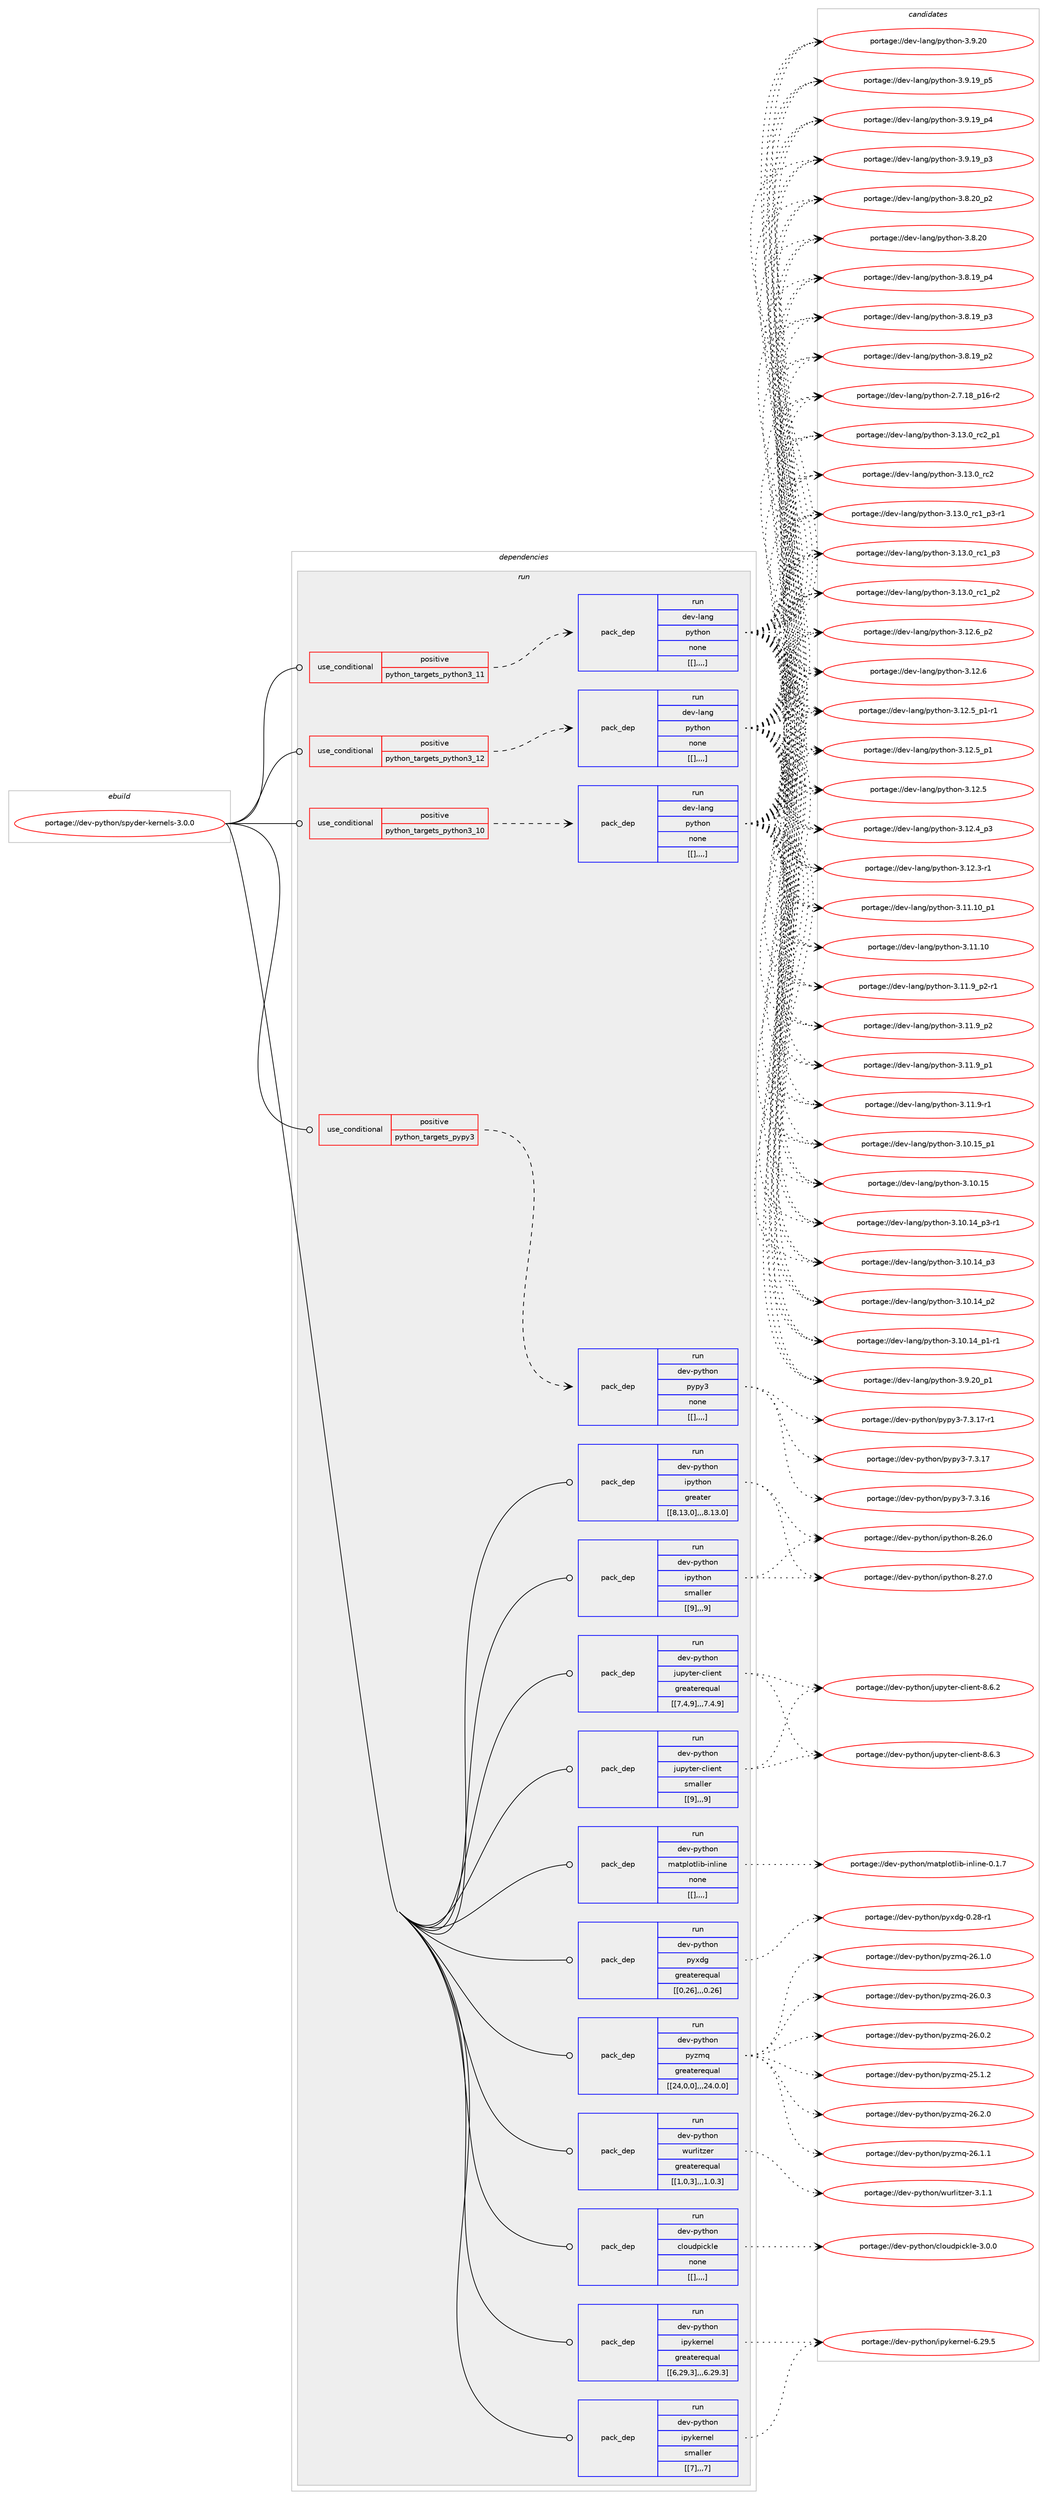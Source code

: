 digraph prolog {

# *************
# Graph options
# *************

newrank=true;
concentrate=true;
compound=true;
graph [rankdir=LR,fontname=Helvetica,fontsize=10,ranksep=1.5];#, ranksep=2.5, nodesep=0.2];
edge  [arrowhead=vee];
node  [fontname=Helvetica,fontsize=10];

# **********
# The ebuild
# **********

subgraph cluster_leftcol {
color=gray;
label=<<i>ebuild</i>>;
id [label="portage://dev-python/spyder-kernels-3.0.0", color=red, width=4, href="../dev-python/spyder-kernels-3.0.0.svg"];
}

# ****************
# The dependencies
# ****************

subgraph cluster_midcol {
color=gray;
label=<<i>dependencies</i>>;
subgraph cluster_compile {
fillcolor="#eeeeee";
style=filled;
label=<<i>compile</i>>;
}
subgraph cluster_compileandrun {
fillcolor="#eeeeee";
style=filled;
label=<<i>compile and run</i>>;
}
subgraph cluster_run {
fillcolor="#eeeeee";
style=filled;
label=<<i>run</i>>;
subgraph cond41683 {
dependency167643 [label=<<TABLE BORDER="0" CELLBORDER="1" CELLSPACING="0" CELLPADDING="4"><TR><TD ROWSPAN="3" CELLPADDING="10">use_conditional</TD></TR><TR><TD>positive</TD></TR><TR><TD>python_targets_pypy3</TD></TR></TABLE>>, shape=none, color=red];
subgraph pack124702 {
dependency167644 [label=<<TABLE BORDER="0" CELLBORDER="1" CELLSPACING="0" CELLPADDING="4" WIDTH="220"><TR><TD ROWSPAN="6" CELLPADDING="30">pack_dep</TD></TR><TR><TD WIDTH="110">run</TD></TR><TR><TD>dev-python</TD></TR><TR><TD>pypy3</TD></TR><TR><TD>none</TD></TR><TR><TD>[[],,,,]</TD></TR></TABLE>>, shape=none, color=blue];
}
dependency167643:e -> dependency167644:w [weight=20,style="dashed",arrowhead="vee"];
}
id:e -> dependency167643:w [weight=20,style="solid",arrowhead="odot"];
subgraph cond41684 {
dependency167645 [label=<<TABLE BORDER="0" CELLBORDER="1" CELLSPACING="0" CELLPADDING="4"><TR><TD ROWSPAN="3" CELLPADDING="10">use_conditional</TD></TR><TR><TD>positive</TD></TR><TR><TD>python_targets_python3_10</TD></TR></TABLE>>, shape=none, color=red];
subgraph pack124703 {
dependency167646 [label=<<TABLE BORDER="0" CELLBORDER="1" CELLSPACING="0" CELLPADDING="4" WIDTH="220"><TR><TD ROWSPAN="6" CELLPADDING="30">pack_dep</TD></TR><TR><TD WIDTH="110">run</TD></TR><TR><TD>dev-lang</TD></TR><TR><TD>python</TD></TR><TR><TD>none</TD></TR><TR><TD>[[],,,,]</TD></TR></TABLE>>, shape=none, color=blue];
}
dependency167645:e -> dependency167646:w [weight=20,style="dashed",arrowhead="vee"];
}
id:e -> dependency167645:w [weight=20,style="solid",arrowhead="odot"];
subgraph cond41685 {
dependency167647 [label=<<TABLE BORDER="0" CELLBORDER="1" CELLSPACING="0" CELLPADDING="4"><TR><TD ROWSPAN="3" CELLPADDING="10">use_conditional</TD></TR><TR><TD>positive</TD></TR><TR><TD>python_targets_python3_11</TD></TR></TABLE>>, shape=none, color=red];
subgraph pack124704 {
dependency167648 [label=<<TABLE BORDER="0" CELLBORDER="1" CELLSPACING="0" CELLPADDING="4" WIDTH="220"><TR><TD ROWSPAN="6" CELLPADDING="30">pack_dep</TD></TR><TR><TD WIDTH="110">run</TD></TR><TR><TD>dev-lang</TD></TR><TR><TD>python</TD></TR><TR><TD>none</TD></TR><TR><TD>[[],,,,]</TD></TR></TABLE>>, shape=none, color=blue];
}
dependency167647:e -> dependency167648:w [weight=20,style="dashed",arrowhead="vee"];
}
id:e -> dependency167647:w [weight=20,style="solid",arrowhead="odot"];
subgraph cond41686 {
dependency167649 [label=<<TABLE BORDER="0" CELLBORDER="1" CELLSPACING="0" CELLPADDING="4"><TR><TD ROWSPAN="3" CELLPADDING="10">use_conditional</TD></TR><TR><TD>positive</TD></TR><TR><TD>python_targets_python3_12</TD></TR></TABLE>>, shape=none, color=red];
subgraph pack124705 {
dependency167650 [label=<<TABLE BORDER="0" CELLBORDER="1" CELLSPACING="0" CELLPADDING="4" WIDTH="220"><TR><TD ROWSPAN="6" CELLPADDING="30">pack_dep</TD></TR><TR><TD WIDTH="110">run</TD></TR><TR><TD>dev-lang</TD></TR><TR><TD>python</TD></TR><TR><TD>none</TD></TR><TR><TD>[[],,,,]</TD></TR></TABLE>>, shape=none, color=blue];
}
dependency167649:e -> dependency167650:w [weight=20,style="dashed",arrowhead="vee"];
}
id:e -> dependency167649:w [weight=20,style="solid",arrowhead="odot"];
subgraph pack124706 {
dependency167651 [label=<<TABLE BORDER="0" CELLBORDER="1" CELLSPACING="0" CELLPADDING="4" WIDTH="220"><TR><TD ROWSPAN="6" CELLPADDING="30">pack_dep</TD></TR><TR><TD WIDTH="110">run</TD></TR><TR><TD>dev-python</TD></TR><TR><TD>cloudpickle</TD></TR><TR><TD>none</TD></TR><TR><TD>[[],,,,]</TD></TR></TABLE>>, shape=none, color=blue];
}
id:e -> dependency167651:w [weight=20,style="solid",arrowhead="odot"];
subgraph pack124707 {
dependency167652 [label=<<TABLE BORDER="0" CELLBORDER="1" CELLSPACING="0" CELLPADDING="4" WIDTH="220"><TR><TD ROWSPAN="6" CELLPADDING="30">pack_dep</TD></TR><TR><TD WIDTH="110">run</TD></TR><TR><TD>dev-python</TD></TR><TR><TD>ipykernel</TD></TR><TR><TD>greaterequal</TD></TR><TR><TD>[[6,29,3],,,6.29.3]</TD></TR></TABLE>>, shape=none, color=blue];
}
id:e -> dependency167652:w [weight=20,style="solid",arrowhead="odot"];
subgraph pack124708 {
dependency167653 [label=<<TABLE BORDER="0" CELLBORDER="1" CELLSPACING="0" CELLPADDING="4" WIDTH="220"><TR><TD ROWSPAN="6" CELLPADDING="30">pack_dep</TD></TR><TR><TD WIDTH="110">run</TD></TR><TR><TD>dev-python</TD></TR><TR><TD>ipykernel</TD></TR><TR><TD>smaller</TD></TR><TR><TD>[[7],,,7]</TD></TR></TABLE>>, shape=none, color=blue];
}
id:e -> dependency167653:w [weight=20,style="solid",arrowhead="odot"];
subgraph pack124709 {
dependency167654 [label=<<TABLE BORDER="0" CELLBORDER="1" CELLSPACING="0" CELLPADDING="4" WIDTH="220"><TR><TD ROWSPAN="6" CELLPADDING="30">pack_dep</TD></TR><TR><TD WIDTH="110">run</TD></TR><TR><TD>dev-python</TD></TR><TR><TD>ipython</TD></TR><TR><TD>greater</TD></TR><TR><TD>[[8,13,0],,,8.13.0]</TD></TR></TABLE>>, shape=none, color=blue];
}
id:e -> dependency167654:w [weight=20,style="solid",arrowhead="odot"];
subgraph pack124710 {
dependency167655 [label=<<TABLE BORDER="0" CELLBORDER="1" CELLSPACING="0" CELLPADDING="4" WIDTH="220"><TR><TD ROWSPAN="6" CELLPADDING="30">pack_dep</TD></TR><TR><TD WIDTH="110">run</TD></TR><TR><TD>dev-python</TD></TR><TR><TD>ipython</TD></TR><TR><TD>smaller</TD></TR><TR><TD>[[9],,,9]</TD></TR></TABLE>>, shape=none, color=blue];
}
id:e -> dependency167655:w [weight=20,style="solid",arrowhead="odot"];
subgraph pack124711 {
dependency167656 [label=<<TABLE BORDER="0" CELLBORDER="1" CELLSPACING="0" CELLPADDING="4" WIDTH="220"><TR><TD ROWSPAN="6" CELLPADDING="30">pack_dep</TD></TR><TR><TD WIDTH="110">run</TD></TR><TR><TD>dev-python</TD></TR><TR><TD>jupyter-client</TD></TR><TR><TD>greaterequal</TD></TR><TR><TD>[[7,4,9],,,7.4.9]</TD></TR></TABLE>>, shape=none, color=blue];
}
id:e -> dependency167656:w [weight=20,style="solid",arrowhead="odot"];
subgraph pack124712 {
dependency167657 [label=<<TABLE BORDER="0" CELLBORDER="1" CELLSPACING="0" CELLPADDING="4" WIDTH="220"><TR><TD ROWSPAN="6" CELLPADDING="30">pack_dep</TD></TR><TR><TD WIDTH="110">run</TD></TR><TR><TD>dev-python</TD></TR><TR><TD>jupyter-client</TD></TR><TR><TD>smaller</TD></TR><TR><TD>[[9],,,9]</TD></TR></TABLE>>, shape=none, color=blue];
}
id:e -> dependency167657:w [weight=20,style="solid",arrowhead="odot"];
subgraph pack124713 {
dependency167658 [label=<<TABLE BORDER="0" CELLBORDER="1" CELLSPACING="0" CELLPADDING="4" WIDTH="220"><TR><TD ROWSPAN="6" CELLPADDING="30">pack_dep</TD></TR><TR><TD WIDTH="110">run</TD></TR><TR><TD>dev-python</TD></TR><TR><TD>matplotlib-inline</TD></TR><TR><TD>none</TD></TR><TR><TD>[[],,,,]</TD></TR></TABLE>>, shape=none, color=blue];
}
id:e -> dependency167658:w [weight=20,style="solid",arrowhead="odot"];
subgraph pack124714 {
dependency167659 [label=<<TABLE BORDER="0" CELLBORDER="1" CELLSPACING="0" CELLPADDING="4" WIDTH="220"><TR><TD ROWSPAN="6" CELLPADDING="30">pack_dep</TD></TR><TR><TD WIDTH="110">run</TD></TR><TR><TD>dev-python</TD></TR><TR><TD>pyxdg</TD></TR><TR><TD>greaterequal</TD></TR><TR><TD>[[0,26],,,0.26]</TD></TR></TABLE>>, shape=none, color=blue];
}
id:e -> dependency167659:w [weight=20,style="solid",arrowhead="odot"];
subgraph pack124715 {
dependency167660 [label=<<TABLE BORDER="0" CELLBORDER="1" CELLSPACING="0" CELLPADDING="4" WIDTH="220"><TR><TD ROWSPAN="6" CELLPADDING="30">pack_dep</TD></TR><TR><TD WIDTH="110">run</TD></TR><TR><TD>dev-python</TD></TR><TR><TD>pyzmq</TD></TR><TR><TD>greaterequal</TD></TR><TR><TD>[[24,0,0],,,24.0.0]</TD></TR></TABLE>>, shape=none, color=blue];
}
id:e -> dependency167660:w [weight=20,style="solid",arrowhead="odot"];
subgraph pack124716 {
dependency167661 [label=<<TABLE BORDER="0" CELLBORDER="1" CELLSPACING="0" CELLPADDING="4" WIDTH="220"><TR><TD ROWSPAN="6" CELLPADDING="30">pack_dep</TD></TR><TR><TD WIDTH="110">run</TD></TR><TR><TD>dev-python</TD></TR><TR><TD>wurlitzer</TD></TR><TR><TD>greaterequal</TD></TR><TR><TD>[[1,0,3],,,1.0.3]</TD></TR></TABLE>>, shape=none, color=blue];
}
id:e -> dependency167661:w [weight=20,style="solid",arrowhead="odot"];
}
}

# **************
# The candidates
# **************

subgraph cluster_choices {
rank=same;
color=gray;
label=<<i>candidates</i>>;

subgraph choice124702 {
color=black;
nodesep=1;
choice100101118451121211161041111104711212111212151455546514649554511449 [label="portage://dev-python/pypy3-7.3.17-r1", color=red, width=4,href="../dev-python/pypy3-7.3.17-r1.svg"];
choice10010111845112121116104111110471121211121215145554651464955 [label="portage://dev-python/pypy3-7.3.17", color=red, width=4,href="../dev-python/pypy3-7.3.17.svg"];
choice10010111845112121116104111110471121211121215145554651464954 [label="portage://dev-python/pypy3-7.3.16", color=red, width=4,href="../dev-python/pypy3-7.3.16.svg"];
dependency167644:e -> choice100101118451121211161041111104711212111212151455546514649554511449:w [style=dotted,weight="100"];
dependency167644:e -> choice10010111845112121116104111110471121211121215145554651464955:w [style=dotted,weight="100"];
dependency167644:e -> choice10010111845112121116104111110471121211121215145554651464954:w [style=dotted,weight="100"];
}
subgraph choice124703 {
color=black;
nodesep=1;
choice100101118451089711010347112121116104111110455146495146489511499509511249 [label="portage://dev-lang/python-3.13.0_rc2_p1", color=red, width=4,href="../dev-lang/python-3.13.0_rc2_p1.svg"];
choice10010111845108971101034711212111610411111045514649514648951149950 [label="portage://dev-lang/python-3.13.0_rc2", color=red, width=4,href="../dev-lang/python-3.13.0_rc2.svg"];
choice1001011184510897110103471121211161041111104551464951464895114994995112514511449 [label="portage://dev-lang/python-3.13.0_rc1_p3-r1", color=red, width=4,href="../dev-lang/python-3.13.0_rc1_p3-r1.svg"];
choice100101118451089711010347112121116104111110455146495146489511499499511251 [label="portage://dev-lang/python-3.13.0_rc1_p3", color=red, width=4,href="../dev-lang/python-3.13.0_rc1_p3.svg"];
choice100101118451089711010347112121116104111110455146495146489511499499511250 [label="portage://dev-lang/python-3.13.0_rc1_p2", color=red, width=4,href="../dev-lang/python-3.13.0_rc1_p2.svg"];
choice100101118451089711010347112121116104111110455146495046549511250 [label="portage://dev-lang/python-3.12.6_p2", color=red, width=4,href="../dev-lang/python-3.12.6_p2.svg"];
choice10010111845108971101034711212111610411111045514649504654 [label="portage://dev-lang/python-3.12.6", color=red, width=4,href="../dev-lang/python-3.12.6.svg"];
choice1001011184510897110103471121211161041111104551464950465395112494511449 [label="portage://dev-lang/python-3.12.5_p1-r1", color=red, width=4,href="../dev-lang/python-3.12.5_p1-r1.svg"];
choice100101118451089711010347112121116104111110455146495046539511249 [label="portage://dev-lang/python-3.12.5_p1", color=red, width=4,href="../dev-lang/python-3.12.5_p1.svg"];
choice10010111845108971101034711212111610411111045514649504653 [label="portage://dev-lang/python-3.12.5", color=red, width=4,href="../dev-lang/python-3.12.5.svg"];
choice100101118451089711010347112121116104111110455146495046529511251 [label="portage://dev-lang/python-3.12.4_p3", color=red, width=4,href="../dev-lang/python-3.12.4_p3.svg"];
choice100101118451089711010347112121116104111110455146495046514511449 [label="portage://dev-lang/python-3.12.3-r1", color=red, width=4,href="../dev-lang/python-3.12.3-r1.svg"];
choice10010111845108971101034711212111610411111045514649494649489511249 [label="portage://dev-lang/python-3.11.10_p1", color=red, width=4,href="../dev-lang/python-3.11.10_p1.svg"];
choice1001011184510897110103471121211161041111104551464949464948 [label="portage://dev-lang/python-3.11.10", color=red, width=4,href="../dev-lang/python-3.11.10.svg"];
choice1001011184510897110103471121211161041111104551464949465795112504511449 [label="portage://dev-lang/python-3.11.9_p2-r1", color=red, width=4,href="../dev-lang/python-3.11.9_p2-r1.svg"];
choice100101118451089711010347112121116104111110455146494946579511250 [label="portage://dev-lang/python-3.11.9_p2", color=red, width=4,href="../dev-lang/python-3.11.9_p2.svg"];
choice100101118451089711010347112121116104111110455146494946579511249 [label="portage://dev-lang/python-3.11.9_p1", color=red, width=4,href="../dev-lang/python-3.11.9_p1.svg"];
choice100101118451089711010347112121116104111110455146494946574511449 [label="portage://dev-lang/python-3.11.9-r1", color=red, width=4,href="../dev-lang/python-3.11.9-r1.svg"];
choice10010111845108971101034711212111610411111045514649484649539511249 [label="portage://dev-lang/python-3.10.15_p1", color=red, width=4,href="../dev-lang/python-3.10.15_p1.svg"];
choice1001011184510897110103471121211161041111104551464948464953 [label="portage://dev-lang/python-3.10.15", color=red, width=4,href="../dev-lang/python-3.10.15.svg"];
choice100101118451089711010347112121116104111110455146494846495295112514511449 [label="portage://dev-lang/python-3.10.14_p3-r1", color=red, width=4,href="../dev-lang/python-3.10.14_p3-r1.svg"];
choice10010111845108971101034711212111610411111045514649484649529511251 [label="portage://dev-lang/python-3.10.14_p3", color=red, width=4,href="../dev-lang/python-3.10.14_p3.svg"];
choice10010111845108971101034711212111610411111045514649484649529511250 [label="portage://dev-lang/python-3.10.14_p2", color=red, width=4,href="../dev-lang/python-3.10.14_p2.svg"];
choice100101118451089711010347112121116104111110455146494846495295112494511449 [label="portage://dev-lang/python-3.10.14_p1-r1", color=red, width=4,href="../dev-lang/python-3.10.14_p1-r1.svg"];
choice100101118451089711010347112121116104111110455146574650489511249 [label="portage://dev-lang/python-3.9.20_p1", color=red, width=4,href="../dev-lang/python-3.9.20_p1.svg"];
choice10010111845108971101034711212111610411111045514657465048 [label="portage://dev-lang/python-3.9.20", color=red, width=4,href="../dev-lang/python-3.9.20.svg"];
choice100101118451089711010347112121116104111110455146574649579511253 [label="portage://dev-lang/python-3.9.19_p5", color=red, width=4,href="../dev-lang/python-3.9.19_p5.svg"];
choice100101118451089711010347112121116104111110455146574649579511252 [label="portage://dev-lang/python-3.9.19_p4", color=red, width=4,href="../dev-lang/python-3.9.19_p4.svg"];
choice100101118451089711010347112121116104111110455146574649579511251 [label="portage://dev-lang/python-3.9.19_p3", color=red, width=4,href="../dev-lang/python-3.9.19_p3.svg"];
choice100101118451089711010347112121116104111110455146564650489511250 [label="portage://dev-lang/python-3.8.20_p2", color=red, width=4,href="../dev-lang/python-3.8.20_p2.svg"];
choice10010111845108971101034711212111610411111045514656465048 [label="portage://dev-lang/python-3.8.20", color=red, width=4,href="../dev-lang/python-3.8.20.svg"];
choice100101118451089711010347112121116104111110455146564649579511252 [label="portage://dev-lang/python-3.8.19_p4", color=red, width=4,href="../dev-lang/python-3.8.19_p4.svg"];
choice100101118451089711010347112121116104111110455146564649579511251 [label="portage://dev-lang/python-3.8.19_p3", color=red, width=4,href="../dev-lang/python-3.8.19_p3.svg"];
choice100101118451089711010347112121116104111110455146564649579511250 [label="portage://dev-lang/python-3.8.19_p2", color=red, width=4,href="../dev-lang/python-3.8.19_p2.svg"];
choice100101118451089711010347112121116104111110455046554649569511249544511450 [label="portage://dev-lang/python-2.7.18_p16-r2", color=red, width=4,href="../dev-lang/python-2.7.18_p16-r2.svg"];
dependency167646:e -> choice100101118451089711010347112121116104111110455146495146489511499509511249:w [style=dotted,weight="100"];
dependency167646:e -> choice10010111845108971101034711212111610411111045514649514648951149950:w [style=dotted,weight="100"];
dependency167646:e -> choice1001011184510897110103471121211161041111104551464951464895114994995112514511449:w [style=dotted,weight="100"];
dependency167646:e -> choice100101118451089711010347112121116104111110455146495146489511499499511251:w [style=dotted,weight="100"];
dependency167646:e -> choice100101118451089711010347112121116104111110455146495146489511499499511250:w [style=dotted,weight="100"];
dependency167646:e -> choice100101118451089711010347112121116104111110455146495046549511250:w [style=dotted,weight="100"];
dependency167646:e -> choice10010111845108971101034711212111610411111045514649504654:w [style=dotted,weight="100"];
dependency167646:e -> choice1001011184510897110103471121211161041111104551464950465395112494511449:w [style=dotted,weight="100"];
dependency167646:e -> choice100101118451089711010347112121116104111110455146495046539511249:w [style=dotted,weight="100"];
dependency167646:e -> choice10010111845108971101034711212111610411111045514649504653:w [style=dotted,weight="100"];
dependency167646:e -> choice100101118451089711010347112121116104111110455146495046529511251:w [style=dotted,weight="100"];
dependency167646:e -> choice100101118451089711010347112121116104111110455146495046514511449:w [style=dotted,weight="100"];
dependency167646:e -> choice10010111845108971101034711212111610411111045514649494649489511249:w [style=dotted,weight="100"];
dependency167646:e -> choice1001011184510897110103471121211161041111104551464949464948:w [style=dotted,weight="100"];
dependency167646:e -> choice1001011184510897110103471121211161041111104551464949465795112504511449:w [style=dotted,weight="100"];
dependency167646:e -> choice100101118451089711010347112121116104111110455146494946579511250:w [style=dotted,weight="100"];
dependency167646:e -> choice100101118451089711010347112121116104111110455146494946579511249:w [style=dotted,weight="100"];
dependency167646:e -> choice100101118451089711010347112121116104111110455146494946574511449:w [style=dotted,weight="100"];
dependency167646:e -> choice10010111845108971101034711212111610411111045514649484649539511249:w [style=dotted,weight="100"];
dependency167646:e -> choice1001011184510897110103471121211161041111104551464948464953:w [style=dotted,weight="100"];
dependency167646:e -> choice100101118451089711010347112121116104111110455146494846495295112514511449:w [style=dotted,weight="100"];
dependency167646:e -> choice10010111845108971101034711212111610411111045514649484649529511251:w [style=dotted,weight="100"];
dependency167646:e -> choice10010111845108971101034711212111610411111045514649484649529511250:w [style=dotted,weight="100"];
dependency167646:e -> choice100101118451089711010347112121116104111110455146494846495295112494511449:w [style=dotted,weight="100"];
dependency167646:e -> choice100101118451089711010347112121116104111110455146574650489511249:w [style=dotted,weight="100"];
dependency167646:e -> choice10010111845108971101034711212111610411111045514657465048:w [style=dotted,weight="100"];
dependency167646:e -> choice100101118451089711010347112121116104111110455146574649579511253:w [style=dotted,weight="100"];
dependency167646:e -> choice100101118451089711010347112121116104111110455146574649579511252:w [style=dotted,weight="100"];
dependency167646:e -> choice100101118451089711010347112121116104111110455146574649579511251:w [style=dotted,weight="100"];
dependency167646:e -> choice100101118451089711010347112121116104111110455146564650489511250:w [style=dotted,weight="100"];
dependency167646:e -> choice10010111845108971101034711212111610411111045514656465048:w [style=dotted,weight="100"];
dependency167646:e -> choice100101118451089711010347112121116104111110455146564649579511252:w [style=dotted,weight="100"];
dependency167646:e -> choice100101118451089711010347112121116104111110455146564649579511251:w [style=dotted,weight="100"];
dependency167646:e -> choice100101118451089711010347112121116104111110455146564649579511250:w [style=dotted,weight="100"];
dependency167646:e -> choice100101118451089711010347112121116104111110455046554649569511249544511450:w [style=dotted,weight="100"];
}
subgraph choice124704 {
color=black;
nodesep=1;
choice100101118451089711010347112121116104111110455146495146489511499509511249 [label="portage://dev-lang/python-3.13.0_rc2_p1", color=red, width=4,href="../dev-lang/python-3.13.0_rc2_p1.svg"];
choice10010111845108971101034711212111610411111045514649514648951149950 [label="portage://dev-lang/python-3.13.0_rc2", color=red, width=4,href="../dev-lang/python-3.13.0_rc2.svg"];
choice1001011184510897110103471121211161041111104551464951464895114994995112514511449 [label="portage://dev-lang/python-3.13.0_rc1_p3-r1", color=red, width=4,href="../dev-lang/python-3.13.0_rc1_p3-r1.svg"];
choice100101118451089711010347112121116104111110455146495146489511499499511251 [label="portage://dev-lang/python-3.13.0_rc1_p3", color=red, width=4,href="../dev-lang/python-3.13.0_rc1_p3.svg"];
choice100101118451089711010347112121116104111110455146495146489511499499511250 [label="portage://dev-lang/python-3.13.0_rc1_p2", color=red, width=4,href="../dev-lang/python-3.13.0_rc1_p2.svg"];
choice100101118451089711010347112121116104111110455146495046549511250 [label="portage://dev-lang/python-3.12.6_p2", color=red, width=4,href="../dev-lang/python-3.12.6_p2.svg"];
choice10010111845108971101034711212111610411111045514649504654 [label="portage://dev-lang/python-3.12.6", color=red, width=4,href="../dev-lang/python-3.12.6.svg"];
choice1001011184510897110103471121211161041111104551464950465395112494511449 [label="portage://dev-lang/python-3.12.5_p1-r1", color=red, width=4,href="../dev-lang/python-3.12.5_p1-r1.svg"];
choice100101118451089711010347112121116104111110455146495046539511249 [label="portage://dev-lang/python-3.12.5_p1", color=red, width=4,href="../dev-lang/python-3.12.5_p1.svg"];
choice10010111845108971101034711212111610411111045514649504653 [label="portage://dev-lang/python-3.12.5", color=red, width=4,href="../dev-lang/python-3.12.5.svg"];
choice100101118451089711010347112121116104111110455146495046529511251 [label="portage://dev-lang/python-3.12.4_p3", color=red, width=4,href="../dev-lang/python-3.12.4_p3.svg"];
choice100101118451089711010347112121116104111110455146495046514511449 [label="portage://dev-lang/python-3.12.3-r1", color=red, width=4,href="../dev-lang/python-3.12.3-r1.svg"];
choice10010111845108971101034711212111610411111045514649494649489511249 [label="portage://dev-lang/python-3.11.10_p1", color=red, width=4,href="../dev-lang/python-3.11.10_p1.svg"];
choice1001011184510897110103471121211161041111104551464949464948 [label="portage://dev-lang/python-3.11.10", color=red, width=4,href="../dev-lang/python-3.11.10.svg"];
choice1001011184510897110103471121211161041111104551464949465795112504511449 [label="portage://dev-lang/python-3.11.9_p2-r1", color=red, width=4,href="../dev-lang/python-3.11.9_p2-r1.svg"];
choice100101118451089711010347112121116104111110455146494946579511250 [label="portage://dev-lang/python-3.11.9_p2", color=red, width=4,href="../dev-lang/python-3.11.9_p2.svg"];
choice100101118451089711010347112121116104111110455146494946579511249 [label="portage://dev-lang/python-3.11.9_p1", color=red, width=4,href="../dev-lang/python-3.11.9_p1.svg"];
choice100101118451089711010347112121116104111110455146494946574511449 [label="portage://dev-lang/python-3.11.9-r1", color=red, width=4,href="../dev-lang/python-3.11.9-r1.svg"];
choice10010111845108971101034711212111610411111045514649484649539511249 [label="portage://dev-lang/python-3.10.15_p1", color=red, width=4,href="../dev-lang/python-3.10.15_p1.svg"];
choice1001011184510897110103471121211161041111104551464948464953 [label="portage://dev-lang/python-3.10.15", color=red, width=4,href="../dev-lang/python-3.10.15.svg"];
choice100101118451089711010347112121116104111110455146494846495295112514511449 [label="portage://dev-lang/python-3.10.14_p3-r1", color=red, width=4,href="../dev-lang/python-3.10.14_p3-r1.svg"];
choice10010111845108971101034711212111610411111045514649484649529511251 [label="portage://dev-lang/python-3.10.14_p3", color=red, width=4,href="../dev-lang/python-3.10.14_p3.svg"];
choice10010111845108971101034711212111610411111045514649484649529511250 [label="portage://dev-lang/python-3.10.14_p2", color=red, width=4,href="../dev-lang/python-3.10.14_p2.svg"];
choice100101118451089711010347112121116104111110455146494846495295112494511449 [label="portage://dev-lang/python-3.10.14_p1-r1", color=red, width=4,href="../dev-lang/python-3.10.14_p1-r1.svg"];
choice100101118451089711010347112121116104111110455146574650489511249 [label="portage://dev-lang/python-3.9.20_p1", color=red, width=4,href="../dev-lang/python-3.9.20_p1.svg"];
choice10010111845108971101034711212111610411111045514657465048 [label="portage://dev-lang/python-3.9.20", color=red, width=4,href="../dev-lang/python-3.9.20.svg"];
choice100101118451089711010347112121116104111110455146574649579511253 [label="portage://dev-lang/python-3.9.19_p5", color=red, width=4,href="../dev-lang/python-3.9.19_p5.svg"];
choice100101118451089711010347112121116104111110455146574649579511252 [label="portage://dev-lang/python-3.9.19_p4", color=red, width=4,href="../dev-lang/python-3.9.19_p4.svg"];
choice100101118451089711010347112121116104111110455146574649579511251 [label="portage://dev-lang/python-3.9.19_p3", color=red, width=4,href="../dev-lang/python-3.9.19_p3.svg"];
choice100101118451089711010347112121116104111110455146564650489511250 [label="portage://dev-lang/python-3.8.20_p2", color=red, width=4,href="../dev-lang/python-3.8.20_p2.svg"];
choice10010111845108971101034711212111610411111045514656465048 [label="portage://dev-lang/python-3.8.20", color=red, width=4,href="../dev-lang/python-3.8.20.svg"];
choice100101118451089711010347112121116104111110455146564649579511252 [label="portage://dev-lang/python-3.8.19_p4", color=red, width=4,href="../dev-lang/python-3.8.19_p4.svg"];
choice100101118451089711010347112121116104111110455146564649579511251 [label="portage://dev-lang/python-3.8.19_p3", color=red, width=4,href="../dev-lang/python-3.8.19_p3.svg"];
choice100101118451089711010347112121116104111110455146564649579511250 [label="portage://dev-lang/python-3.8.19_p2", color=red, width=4,href="../dev-lang/python-3.8.19_p2.svg"];
choice100101118451089711010347112121116104111110455046554649569511249544511450 [label="portage://dev-lang/python-2.7.18_p16-r2", color=red, width=4,href="../dev-lang/python-2.7.18_p16-r2.svg"];
dependency167648:e -> choice100101118451089711010347112121116104111110455146495146489511499509511249:w [style=dotted,weight="100"];
dependency167648:e -> choice10010111845108971101034711212111610411111045514649514648951149950:w [style=dotted,weight="100"];
dependency167648:e -> choice1001011184510897110103471121211161041111104551464951464895114994995112514511449:w [style=dotted,weight="100"];
dependency167648:e -> choice100101118451089711010347112121116104111110455146495146489511499499511251:w [style=dotted,weight="100"];
dependency167648:e -> choice100101118451089711010347112121116104111110455146495146489511499499511250:w [style=dotted,weight="100"];
dependency167648:e -> choice100101118451089711010347112121116104111110455146495046549511250:w [style=dotted,weight="100"];
dependency167648:e -> choice10010111845108971101034711212111610411111045514649504654:w [style=dotted,weight="100"];
dependency167648:e -> choice1001011184510897110103471121211161041111104551464950465395112494511449:w [style=dotted,weight="100"];
dependency167648:e -> choice100101118451089711010347112121116104111110455146495046539511249:w [style=dotted,weight="100"];
dependency167648:e -> choice10010111845108971101034711212111610411111045514649504653:w [style=dotted,weight="100"];
dependency167648:e -> choice100101118451089711010347112121116104111110455146495046529511251:w [style=dotted,weight="100"];
dependency167648:e -> choice100101118451089711010347112121116104111110455146495046514511449:w [style=dotted,weight="100"];
dependency167648:e -> choice10010111845108971101034711212111610411111045514649494649489511249:w [style=dotted,weight="100"];
dependency167648:e -> choice1001011184510897110103471121211161041111104551464949464948:w [style=dotted,weight="100"];
dependency167648:e -> choice1001011184510897110103471121211161041111104551464949465795112504511449:w [style=dotted,weight="100"];
dependency167648:e -> choice100101118451089711010347112121116104111110455146494946579511250:w [style=dotted,weight="100"];
dependency167648:e -> choice100101118451089711010347112121116104111110455146494946579511249:w [style=dotted,weight="100"];
dependency167648:e -> choice100101118451089711010347112121116104111110455146494946574511449:w [style=dotted,weight="100"];
dependency167648:e -> choice10010111845108971101034711212111610411111045514649484649539511249:w [style=dotted,weight="100"];
dependency167648:e -> choice1001011184510897110103471121211161041111104551464948464953:w [style=dotted,weight="100"];
dependency167648:e -> choice100101118451089711010347112121116104111110455146494846495295112514511449:w [style=dotted,weight="100"];
dependency167648:e -> choice10010111845108971101034711212111610411111045514649484649529511251:w [style=dotted,weight="100"];
dependency167648:e -> choice10010111845108971101034711212111610411111045514649484649529511250:w [style=dotted,weight="100"];
dependency167648:e -> choice100101118451089711010347112121116104111110455146494846495295112494511449:w [style=dotted,weight="100"];
dependency167648:e -> choice100101118451089711010347112121116104111110455146574650489511249:w [style=dotted,weight="100"];
dependency167648:e -> choice10010111845108971101034711212111610411111045514657465048:w [style=dotted,weight="100"];
dependency167648:e -> choice100101118451089711010347112121116104111110455146574649579511253:w [style=dotted,weight="100"];
dependency167648:e -> choice100101118451089711010347112121116104111110455146574649579511252:w [style=dotted,weight="100"];
dependency167648:e -> choice100101118451089711010347112121116104111110455146574649579511251:w [style=dotted,weight="100"];
dependency167648:e -> choice100101118451089711010347112121116104111110455146564650489511250:w [style=dotted,weight="100"];
dependency167648:e -> choice10010111845108971101034711212111610411111045514656465048:w [style=dotted,weight="100"];
dependency167648:e -> choice100101118451089711010347112121116104111110455146564649579511252:w [style=dotted,weight="100"];
dependency167648:e -> choice100101118451089711010347112121116104111110455146564649579511251:w [style=dotted,weight="100"];
dependency167648:e -> choice100101118451089711010347112121116104111110455146564649579511250:w [style=dotted,weight="100"];
dependency167648:e -> choice100101118451089711010347112121116104111110455046554649569511249544511450:w [style=dotted,weight="100"];
}
subgraph choice124705 {
color=black;
nodesep=1;
choice100101118451089711010347112121116104111110455146495146489511499509511249 [label="portage://dev-lang/python-3.13.0_rc2_p1", color=red, width=4,href="../dev-lang/python-3.13.0_rc2_p1.svg"];
choice10010111845108971101034711212111610411111045514649514648951149950 [label="portage://dev-lang/python-3.13.0_rc2", color=red, width=4,href="../dev-lang/python-3.13.0_rc2.svg"];
choice1001011184510897110103471121211161041111104551464951464895114994995112514511449 [label="portage://dev-lang/python-3.13.0_rc1_p3-r1", color=red, width=4,href="../dev-lang/python-3.13.0_rc1_p3-r1.svg"];
choice100101118451089711010347112121116104111110455146495146489511499499511251 [label="portage://dev-lang/python-3.13.0_rc1_p3", color=red, width=4,href="../dev-lang/python-3.13.0_rc1_p3.svg"];
choice100101118451089711010347112121116104111110455146495146489511499499511250 [label="portage://dev-lang/python-3.13.0_rc1_p2", color=red, width=4,href="../dev-lang/python-3.13.0_rc1_p2.svg"];
choice100101118451089711010347112121116104111110455146495046549511250 [label="portage://dev-lang/python-3.12.6_p2", color=red, width=4,href="../dev-lang/python-3.12.6_p2.svg"];
choice10010111845108971101034711212111610411111045514649504654 [label="portage://dev-lang/python-3.12.6", color=red, width=4,href="../dev-lang/python-3.12.6.svg"];
choice1001011184510897110103471121211161041111104551464950465395112494511449 [label="portage://dev-lang/python-3.12.5_p1-r1", color=red, width=4,href="../dev-lang/python-3.12.5_p1-r1.svg"];
choice100101118451089711010347112121116104111110455146495046539511249 [label="portage://dev-lang/python-3.12.5_p1", color=red, width=4,href="../dev-lang/python-3.12.5_p1.svg"];
choice10010111845108971101034711212111610411111045514649504653 [label="portage://dev-lang/python-3.12.5", color=red, width=4,href="../dev-lang/python-3.12.5.svg"];
choice100101118451089711010347112121116104111110455146495046529511251 [label="portage://dev-lang/python-3.12.4_p3", color=red, width=4,href="../dev-lang/python-3.12.4_p3.svg"];
choice100101118451089711010347112121116104111110455146495046514511449 [label="portage://dev-lang/python-3.12.3-r1", color=red, width=4,href="../dev-lang/python-3.12.3-r1.svg"];
choice10010111845108971101034711212111610411111045514649494649489511249 [label="portage://dev-lang/python-3.11.10_p1", color=red, width=4,href="../dev-lang/python-3.11.10_p1.svg"];
choice1001011184510897110103471121211161041111104551464949464948 [label="portage://dev-lang/python-3.11.10", color=red, width=4,href="../dev-lang/python-3.11.10.svg"];
choice1001011184510897110103471121211161041111104551464949465795112504511449 [label="portage://dev-lang/python-3.11.9_p2-r1", color=red, width=4,href="../dev-lang/python-3.11.9_p2-r1.svg"];
choice100101118451089711010347112121116104111110455146494946579511250 [label="portage://dev-lang/python-3.11.9_p2", color=red, width=4,href="../dev-lang/python-3.11.9_p2.svg"];
choice100101118451089711010347112121116104111110455146494946579511249 [label="portage://dev-lang/python-3.11.9_p1", color=red, width=4,href="../dev-lang/python-3.11.9_p1.svg"];
choice100101118451089711010347112121116104111110455146494946574511449 [label="portage://dev-lang/python-3.11.9-r1", color=red, width=4,href="../dev-lang/python-3.11.9-r1.svg"];
choice10010111845108971101034711212111610411111045514649484649539511249 [label="portage://dev-lang/python-3.10.15_p1", color=red, width=4,href="../dev-lang/python-3.10.15_p1.svg"];
choice1001011184510897110103471121211161041111104551464948464953 [label="portage://dev-lang/python-3.10.15", color=red, width=4,href="../dev-lang/python-3.10.15.svg"];
choice100101118451089711010347112121116104111110455146494846495295112514511449 [label="portage://dev-lang/python-3.10.14_p3-r1", color=red, width=4,href="../dev-lang/python-3.10.14_p3-r1.svg"];
choice10010111845108971101034711212111610411111045514649484649529511251 [label="portage://dev-lang/python-3.10.14_p3", color=red, width=4,href="../dev-lang/python-3.10.14_p3.svg"];
choice10010111845108971101034711212111610411111045514649484649529511250 [label="portage://dev-lang/python-3.10.14_p2", color=red, width=4,href="../dev-lang/python-3.10.14_p2.svg"];
choice100101118451089711010347112121116104111110455146494846495295112494511449 [label="portage://dev-lang/python-3.10.14_p1-r1", color=red, width=4,href="../dev-lang/python-3.10.14_p1-r1.svg"];
choice100101118451089711010347112121116104111110455146574650489511249 [label="portage://dev-lang/python-3.9.20_p1", color=red, width=4,href="../dev-lang/python-3.9.20_p1.svg"];
choice10010111845108971101034711212111610411111045514657465048 [label="portage://dev-lang/python-3.9.20", color=red, width=4,href="../dev-lang/python-3.9.20.svg"];
choice100101118451089711010347112121116104111110455146574649579511253 [label="portage://dev-lang/python-3.9.19_p5", color=red, width=4,href="../dev-lang/python-3.9.19_p5.svg"];
choice100101118451089711010347112121116104111110455146574649579511252 [label="portage://dev-lang/python-3.9.19_p4", color=red, width=4,href="../dev-lang/python-3.9.19_p4.svg"];
choice100101118451089711010347112121116104111110455146574649579511251 [label="portage://dev-lang/python-3.9.19_p3", color=red, width=4,href="../dev-lang/python-3.9.19_p3.svg"];
choice100101118451089711010347112121116104111110455146564650489511250 [label="portage://dev-lang/python-3.8.20_p2", color=red, width=4,href="../dev-lang/python-3.8.20_p2.svg"];
choice10010111845108971101034711212111610411111045514656465048 [label="portage://dev-lang/python-3.8.20", color=red, width=4,href="../dev-lang/python-3.8.20.svg"];
choice100101118451089711010347112121116104111110455146564649579511252 [label="portage://dev-lang/python-3.8.19_p4", color=red, width=4,href="../dev-lang/python-3.8.19_p4.svg"];
choice100101118451089711010347112121116104111110455146564649579511251 [label="portage://dev-lang/python-3.8.19_p3", color=red, width=4,href="../dev-lang/python-3.8.19_p3.svg"];
choice100101118451089711010347112121116104111110455146564649579511250 [label="portage://dev-lang/python-3.8.19_p2", color=red, width=4,href="../dev-lang/python-3.8.19_p2.svg"];
choice100101118451089711010347112121116104111110455046554649569511249544511450 [label="portage://dev-lang/python-2.7.18_p16-r2", color=red, width=4,href="../dev-lang/python-2.7.18_p16-r2.svg"];
dependency167650:e -> choice100101118451089711010347112121116104111110455146495146489511499509511249:w [style=dotted,weight="100"];
dependency167650:e -> choice10010111845108971101034711212111610411111045514649514648951149950:w [style=dotted,weight="100"];
dependency167650:e -> choice1001011184510897110103471121211161041111104551464951464895114994995112514511449:w [style=dotted,weight="100"];
dependency167650:e -> choice100101118451089711010347112121116104111110455146495146489511499499511251:w [style=dotted,weight="100"];
dependency167650:e -> choice100101118451089711010347112121116104111110455146495146489511499499511250:w [style=dotted,weight="100"];
dependency167650:e -> choice100101118451089711010347112121116104111110455146495046549511250:w [style=dotted,weight="100"];
dependency167650:e -> choice10010111845108971101034711212111610411111045514649504654:w [style=dotted,weight="100"];
dependency167650:e -> choice1001011184510897110103471121211161041111104551464950465395112494511449:w [style=dotted,weight="100"];
dependency167650:e -> choice100101118451089711010347112121116104111110455146495046539511249:w [style=dotted,weight="100"];
dependency167650:e -> choice10010111845108971101034711212111610411111045514649504653:w [style=dotted,weight="100"];
dependency167650:e -> choice100101118451089711010347112121116104111110455146495046529511251:w [style=dotted,weight="100"];
dependency167650:e -> choice100101118451089711010347112121116104111110455146495046514511449:w [style=dotted,weight="100"];
dependency167650:e -> choice10010111845108971101034711212111610411111045514649494649489511249:w [style=dotted,weight="100"];
dependency167650:e -> choice1001011184510897110103471121211161041111104551464949464948:w [style=dotted,weight="100"];
dependency167650:e -> choice1001011184510897110103471121211161041111104551464949465795112504511449:w [style=dotted,weight="100"];
dependency167650:e -> choice100101118451089711010347112121116104111110455146494946579511250:w [style=dotted,weight="100"];
dependency167650:e -> choice100101118451089711010347112121116104111110455146494946579511249:w [style=dotted,weight="100"];
dependency167650:e -> choice100101118451089711010347112121116104111110455146494946574511449:w [style=dotted,weight="100"];
dependency167650:e -> choice10010111845108971101034711212111610411111045514649484649539511249:w [style=dotted,weight="100"];
dependency167650:e -> choice1001011184510897110103471121211161041111104551464948464953:w [style=dotted,weight="100"];
dependency167650:e -> choice100101118451089711010347112121116104111110455146494846495295112514511449:w [style=dotted,weight="100"];
dependency167650:e -> choice10010111845108971101034711212111610411111045514649484649529511251:w [style=dotted,weight="100"];
dependency167650:e -> choice10010111845108971101034711212111610411111045514649484649529511250:w [style=dotted,weight="100"];
dependency167650:e -> choice100101118451089711010347112121116104111110455146494846495295112494511449:w [style=dotted,weight="100"];
dependency167650:e -> choice100101118451089711010347112121116104111110455146574650489511249:w [style=dotted,weight="100"];
dependency167650:e -> choice10010111845108971101034711212111610411111045514657465048:w [style=dotted,weight="100"];
dependency167650:e -> choice100101118451089711010347112121116104111110455146574649579511253:w [style=dotted,weight="100"];
dependency167650:e -> choice100101118451089711010347112121116104111110455146574649579511252:w [style=dotted,weight="100"];
dependency167650:e -> choice100101118451089711010347112121116104111110455146574649579511251:w [style=dotted,weight="100"];
dependency167650:e -> choice100101118451089711010347112121116104111110455146564650489511250:w [style=dotted,weight="100"];
dependency167650:e -> choice10010111845108971101034711212111610411111045514656465048:w [style=dotted,weight="100"];
dependency167650:e -> choice100101118451089711010347112121116104111110455146564649579511252:w [style=dotted,weight="100"];
dependency167650:e -> choice100101118451089711010347112121116104111110455146564649579511251:w [style=dotted,weight="100"];
dependency167650:e -> choice100101118451089711010347112121116104111110455146564649579511250:w [style=dotted,weight="100"];
dependency167650:e -> choice100101118451089711010347112121116104111110455046554649569511249544511450:w [style=dotted,weight="100"];
}
subgraph choice124706 {
color=black;
nodesep=1;
choice10010111845112121116104111110479910811111710011210599107108101455146484648 [label="portage://dev-python/cloudpickle-3.0.0", color=red, width=4,href="../dev-python/cloudpickle-3.0.0.svg"];
dependency167651:e -> choice10010111845112121116104111110479910811111710011210599107108101455146484648:w [style=dotted,weight="100"];
}
subgraph choice124707 {
color=black;
nodesep=1;
choice100101118451121211161041111104710511212110710111411010110845544650574653 [label="portage://dev-python/ipykernel-6.29.5", color=red, width=4,href="../dev-python/ipykernel-6.29.5.svg"];
dependency167652:e -> choice100101118451121211161041111104710511212110710111411010110845544650574653:w [style=dotted,weight="100"];
}
subgraph choice124708 {
color=black;
nodesep=1;
choice100101118451121211161041111104710511212110710111411010110845544650574653 [label="portage://dev-python/ipykernel-6.29.5", color=red, width=4,href="../dev-python/ipykernel-6.29.5.svg"];
dependency167653:e -> choice100101118451121211161041111104710511212110710111411010110845544650574653:w [style=dotted,weight="100"];
}
subgraph choice124709 {
color=black;
nodesep=1;
choice100101118451121211161041111104710511212111610411111045564650554648 [label="portage://dev-python/ipython-8.27.0", color=red, width=4,href="../dev-python/ipython-8.27.0.svg"];
choice100101118451121211161041111104710511212111610411111045564650544648 [label="portage://dev-python/ipython-8.26.0", color=red, width=4,href="../dev-python/ipython-8.26.0.svg"];
dependency167654:e -> choice100101118451121211161041111104710511212111610411111045564650554648:w [style=dotted,weight="100"];
dependency167654:e -> choice100101118451121211161041111104710511212111610411111045564650544648:w [style=dotted,weight="100"];
}
subgraph choice124710 {
color=black;
nodesep=1;
choice100101118451121211161041111104710511212111610411111045564650554648 [label="portage://dev-python/ipython-8.27.0", color=red, width=4,href="../dev-python/ipython-8.27.0.svg"];
choice100101118451121211161041111104710511212111610411111045564650544648 [label="portage://dev-python/ipython-8.26.0", color=red, width=4,href="../dev-python/ipython-8.26.0.svg"];
dependency167655:e -> choice100101118451121211161041111104710511212111610411111045564650554648:w [style=dotted,weight="100"];
dependency167655:e -> choice100101118451121211161041111104710511212111610411111045564650544648:w [style=dotted,weight="100"];
}
subgraph choice124711 {
color=black;
nodesep=1;
choice10010111845112121116104111110471061171121211161011144599108105101110116455646544651 [label="portage://dev-python/jupyter-client-8.6.3", color=red, width=4,href="../dev-python/jupyter-client-8.6.3.svg"];
choice10010111845112121116104111110471061171121211161011144599108105101110116455646544650 [label="portage://dev-python/jupyter-client-8.6.2", color=red, width=4,href="../dev-python/jupyter-client-8.6.2.svg"];
dependency167656:e -> choice10010111845112121116104111110471061171121211161011144599108105101110116455646544651:w [style=dotted,weight="100"];
dependency167656:e -> choice10010111845112121116104111110471061171121211161011144599108105101110116455646544650:w [style=dotted,weight="100"];
}
subgraph choice124712 {
color=black;
nodesep=1;
choice10010111845112121116104111110471061171121211161011144599108105101110116455646544651 [label="portage://dev-python/jupyter-client-8.6.3", color=red, width=4,href="../dev-python/jupyter-client-8.6.3.svg"];
choice10010111845112121116104111110471061171121211161011144599108105101110116455646544650 [label="portage://dev-python/jupyter-client-8.6.2", color=red, width=4,href="../dev-python/jupyter-client-8.6.2.svg"];
dependency167657:e -> choice10010111845112121116104111110471061171121211161011144599108105101110116455646544651:w [style=dotted,weight="100"];
dependency167657:e -> choice10010111845112121116104111110471061171121211161011144599108105101110116455646544650:w [style=dotted,weight="100"];
}
subgraph choice124713 {
color=black;
nodesep=1;
choice1001011184511212111610411111047109971161121081111161081059845105110108105110101454846494655 [label="portage://dev-python/matplotlib-inline-0.1.7", color=red, width=4,href="../dev-python/matplotlib-inline-0.1.7.svg"];
dependency167658:e -> choice1001011184511212111610411111047109971161121081111161081059845105110108105110101454846494655:w [style=dotted,weight="100"];
}
subgraph choice124714 {
color=black;
nodesep=1;
choice100101118451121211161041111104711212112010010345484650564511449 [label="portage://dev-python/pyxdg-0.28-r1", color=red, width=4,href="../dev-python/pyxdg-0.28-r1.svg"];
dependency167659:e -> choice100101118451121211161041111104711212112010010345484650564511449:w [style=dotted,weight="100"];
}
subgraph choice124715 {
color=black;
nodesep=1;
choice100101118451121211161041111104711212112210911345505446504648 [label="portage://dev-python/pyzmq-26.2.0", color=red, width=4,href="../dev-python/pyzmq-26.2.0.svg"];
choice100101118451121211161041111104711212112210911345505446494649 [label="portage://dev-python/pyzmq-26.1.1", color=red, width=4,href="../dev-python/pyzmq-26.1.1.svg"];
choice100101118451121211161041111104711212112210911345505446494648 [label="portage://dev-python/pyzmq-26.1.0", color=red, width=4,href="../dev-python/pyzmq-26.1.0.svg"];
choice100101118451121211161041111104711212112210911345505446484651 [label="portage://dev-python/pyzmq-26.0.3", color=red, width=4,href="../dev-python/pyzmq-26.0.3.svg"];
choice100101118451121211161041111104711212112210911345505446484650 [label="portage://dev-python/pyzmq-26.0.2", color=red, width=4,href="../dev-python/pyzmq-26.0.2.svg"];
choice100101118451121211161041111104711212112210911345505346494650 [label="portage://dev-python/pyzmq-25.1.2", color=red, width=4,href="../dev-python/pyzmq-25.1.2.svg"];
dependency167660:e -> choice100101118451121211161041111104711212112210911345505446504648:w [style=dotted,weight="100"];
dependency167660:e -> choice100101118451121211161041111104711212112210911345505446494649:w [style=dotted,weight="100"];
dependency167660:e -> choice100101118451121211161041111104711212112210911345505446494648:w [style=dotted,weight="100"];
dependency167660:e -> choice100101118451121211161041111104711212112210911345505446484651:w [style=dotted,weight="100"];
dependency167660:e -> choice100101118451121211161041111104711212112210911345505446484650:w [style=dotted,weight="100"];
dependency167660:e -> choice100101118451121211161041111104711212112210911345505346494650:w [style=dotted,weight="100"];
}
subgraph choice124716 {
color=black;
nodesep=1;
choice1001011184511212111610411111047119117114108105116122101114455146494649 [label="portage://dev-python/wurlitzer-3.1.1", color=red, width=4,href="../dev-python/wurlitzer-3.1.1.svg"];
dependency167661:e -> choice1001011184511212111610411111047119117114108105116122101114455146494649:w [style=dotted,weight="100"];
}
}

}
